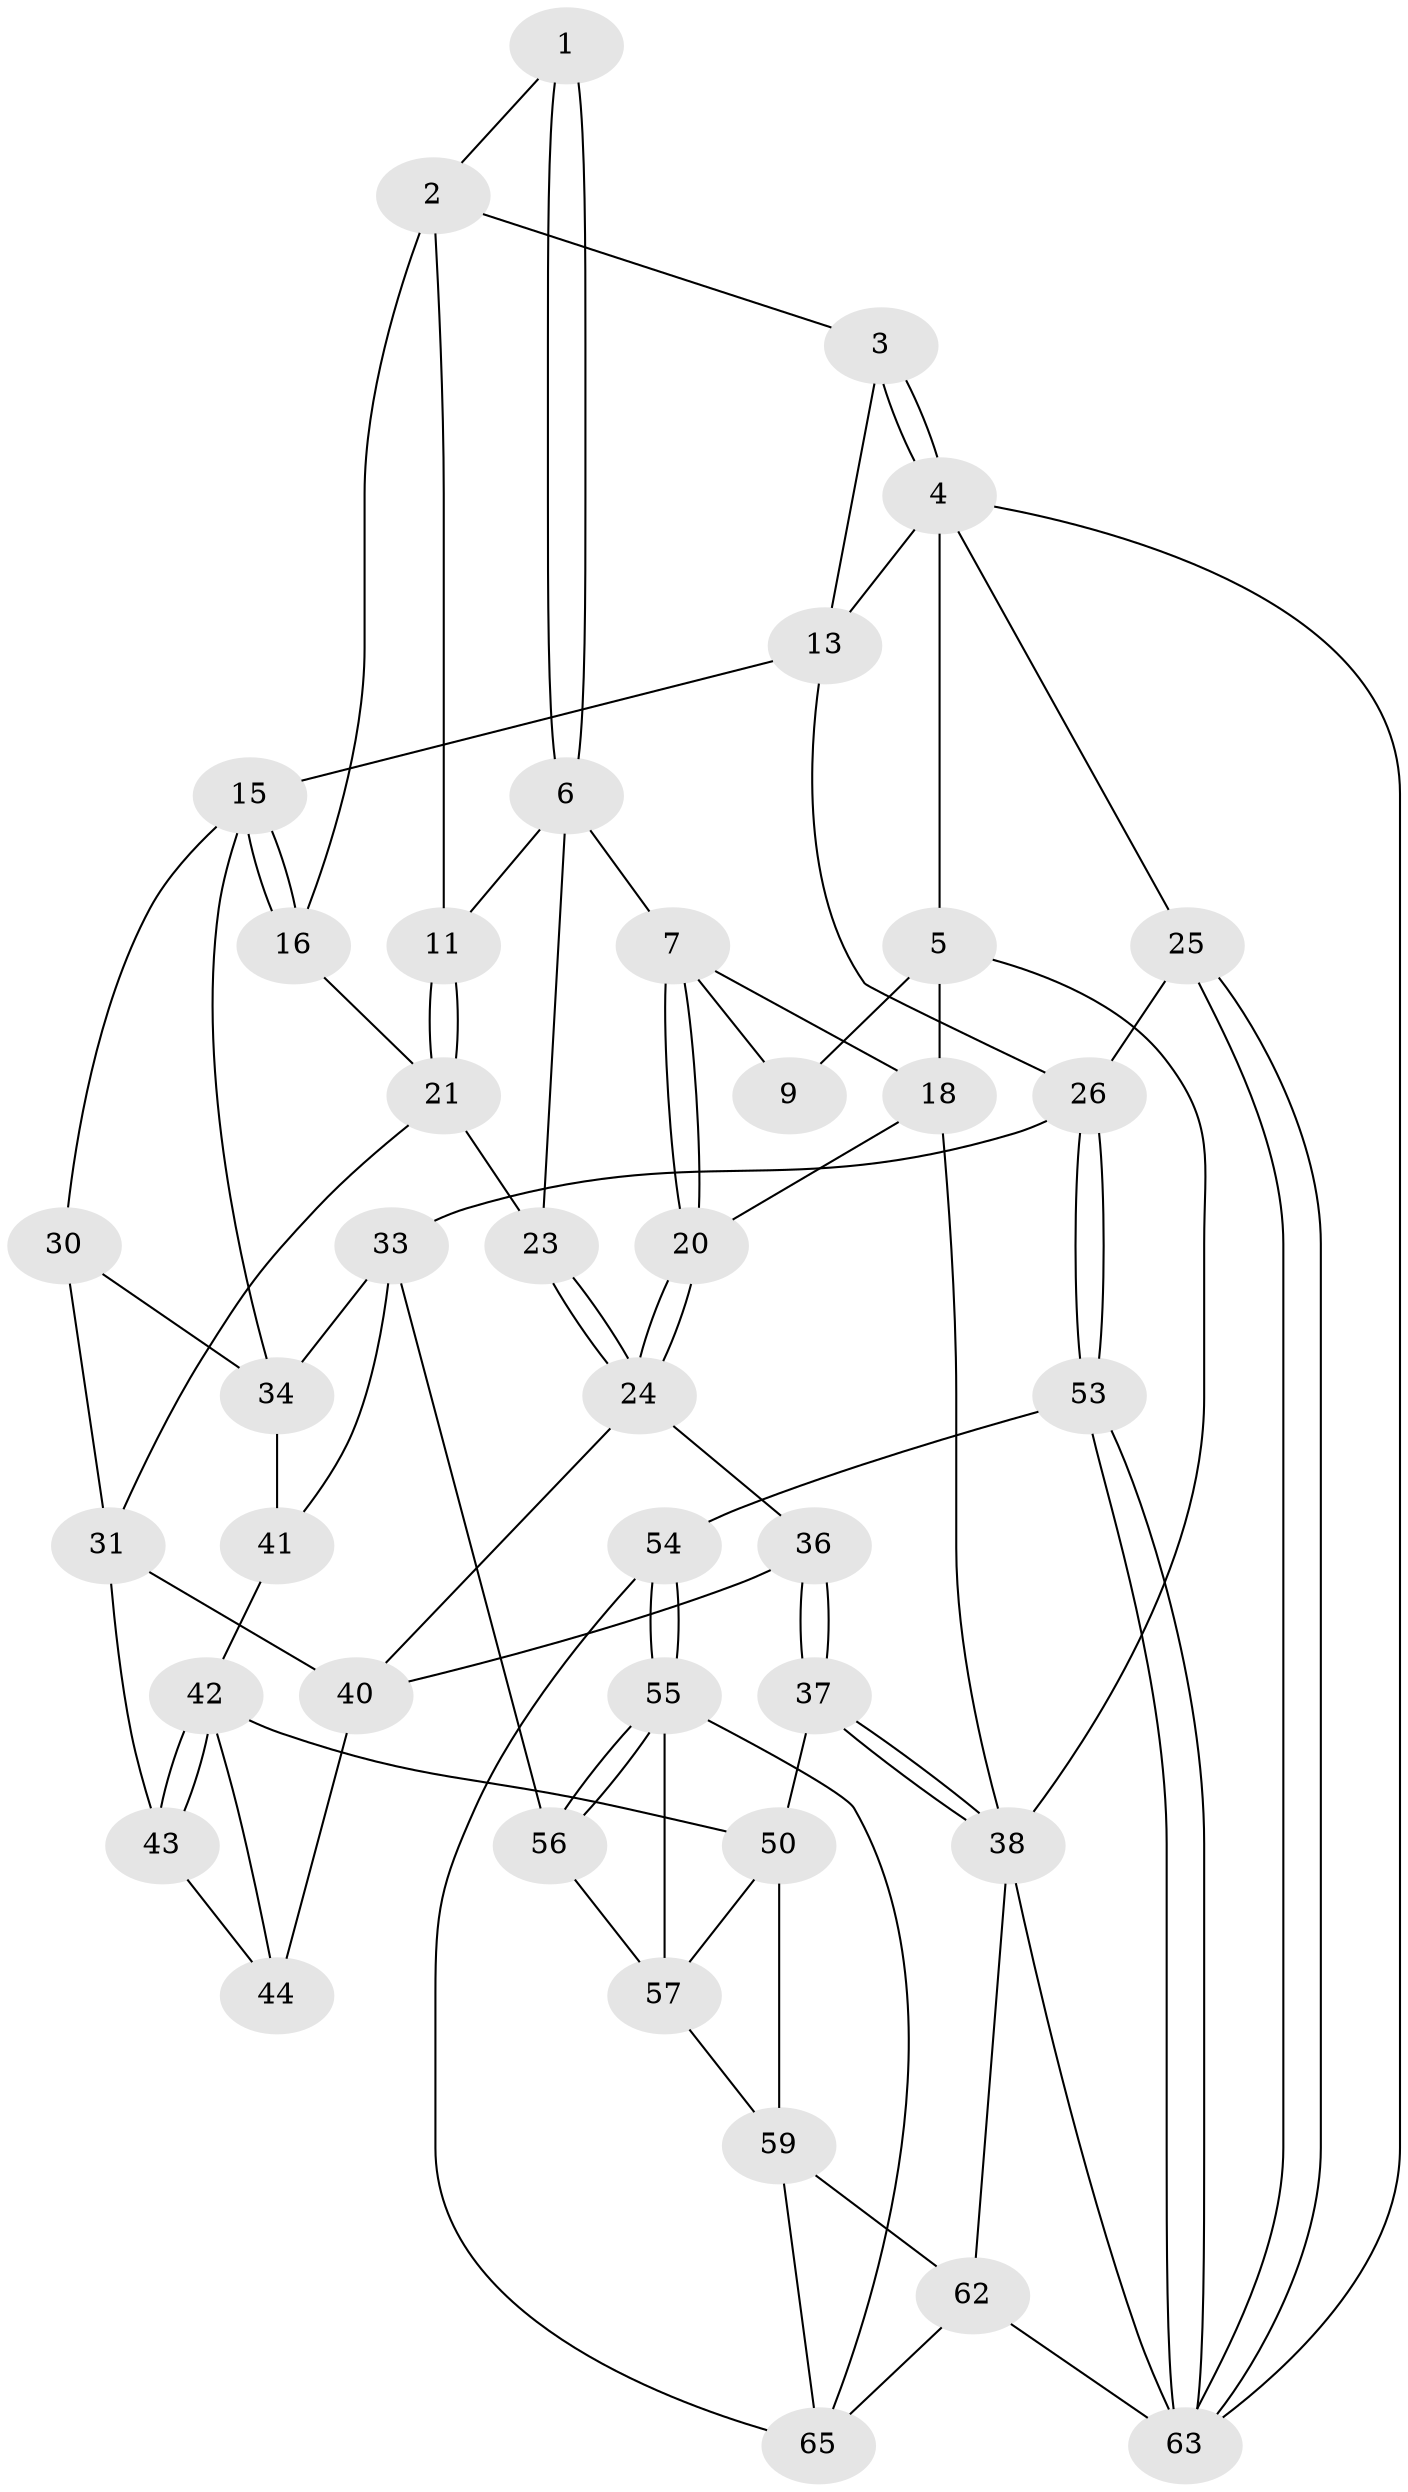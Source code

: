 // Generated by graph-tools (version 1.1) at 2025/24/03/03/25 07:24:35]
// undirected, 41 vertices, 89 edges
graph export_dot {
graph [start="1"]
  node [color=gray90,style=filled];
  1 [pos="+0.5323566265586526+0"];
  2 [pos="+0.5710980528039895+0",super="+10"];
  3 [pos="+0.6461841488682325+0"];
  4 [pos="+1+0",super="+22"];
  5 [pos="+0.1704611400274493+0",super="+17"];
  6 [pos="+0.2511186214831701+0.26415024438851403",super="+12"];
  7 [pos="+0.23019403748770842+0.2588000911008163",super="+8"];
  9 [pos="+0.13427587579398745+0.13844412696626118"];
  11 [pos="+0.36269972709602327+0.30985697363334835"];
  13 [pos="+0.8796556960372439+0.22237758129765595",super="+14"];
  15 [pos="+0.7016204034648689+0.38828208561334004",super="+29"];
  16 [pos="+0.5969178397187289+0.34822148264819314"];
  18 [pos="+0.01151547716630908+0.40306047448773646",super="+19"];
  20 [pos="+0.16463304516284977+0.481289888945714"];
  21 [pos="+0.5134063660548605+0.376370230305025",super="+28"];
  23 [pos="+0.29756247192715085+0.44746687378238714"];
  24 [pos="+0.24169531093349045+0.5413792285338118",super="+35"];
  25 [pos="+1+0.5958992262090473"];
  26 [pos="+0.956227135416435+0.6117651089840426",super="+27"];
  30 [pos="+0.635904686216725+0.523058116136422"];
  31 [pos="+0.5689064205535043+0.5561175336698753",super="+32"];
  33 [pos="+0.8364197598100892+0.5982012308243533",super="+48"];
  34 [pos="+0.8180964641404729+0.5888314347561884",super="+39"];
  36 [pos="+0.2216089655409533+0.6191725635185666",super="+46"];
  37 [pos="+0.08587404029186291+0.8247447716287691",super="+52"];
  38 [pos="+0+0.9922250968814921",super="+49"];
  40 [pos="+0.4462246937872345+0.5841103280844088",super="+45"];
  41 [pos="+0.6453168936357134+0.691509402128159"];
  42 [pos="+0.6325119197228694+0.7005434825281106",super="+47"];
  43 [pos="+0.5713947319614919+0.5725557024341983"];
  44 [pos="+0.5328603415392004+0.6778942200754068"];
  50 [pos="+0.6204197123066423+0.7284705439192911",super="+51"];
  53 [pos="+0.8529861730667885+0.8764073791357294"];
  54 [pos="+0.8395922270867967+0.8808913552863149"];
  55 [pos="+0.8248572284891073+0.8711168333970323",super="+60"];
  56 [pos="+0.7769723758946074+0.7959039817294814"];
  57 [pos="+0.6326440338018797+0.7747250504218831",super="+58"];
  59 [pos="+0.47236327492437663+0.8193679261497907",super="+61"];
  62 [pos="+0.34789127764637434+1",super="+67"];
  63 [pos="+1+0.9764861942661879",super="+64"];
  65 [pos="+0.6214209687362777+0.9026207284704898",super="+66"];
  1 -- 2;
  1 -- 6;
  1 -- 6;
  2 -- 3;
  2 -- 16;
  2 -- 11;
  3 -- 4;
  3 -- 4;
  3 -- 13;
  4 -- 5;
  4 -- 63;
  4 -- 25;
  4 -- 13;
  5 -- 9 [weight=2];
  5 -- 38;
  5 -- 18;
  6 -- 7;
  6 -- 11;
  6 -- 23;
  7 -- 20;
  7 -- 20;
  7 -- 9;
  7 -- 18;
  11 -- 21;
  11 -- 21;
  13 -- 26;
  13 -- 15;
  15 -- 16;
  15 -- 16;
  15 -- 34;
  15 -- 30;
  16 -- 21;
  18 -- 20;
  18 -- 38;
  20 -- 24;
  20 -- 24;
  21 -- 31;
  21 -- 23;
  23 -- 24;
  23 -- 24;
  24 -- 40;
  24 -- 36;
  25 -- 26;
  25 -- 63;
  25 -- 63;
  26 -- 53;
  26 -- 53;
  26 -- 33;
  30 -- 31;
  30 -- 34;
  31 -- 43;
  31 -- 40;
  33 -- 34;
  33 -- 56;
  33 -- 41;
  34 -- 41;
  36 -- 37 [weight=2];
  36 -- 37;
  36 -- 40;
  37 -- 38;
  37 -- 38;
  37 -- 50;
  38 -- 62;
  38 -- 63;
  40 -- 44;
  41 -- 42;
  42 -- 43;
  42 -- 43;
  42 -- 44;
  42 -- 50;
  43 -- 44;
  50 -- 57;
  50 -- 59;
  53 -- 54;
  53 -- 63;
  53 -- 63;
  54 -- 55;
  54 -- 55;
  54 -- 65;
  55 -- 56;
  55 -- 56;
  55 -- 65;
  55 -- 57;
  56 -- 57;
  57 -- 59;
  59 -- 65;
  59 -- 62;
  62 -- 65;
  62 -- 63;
}
